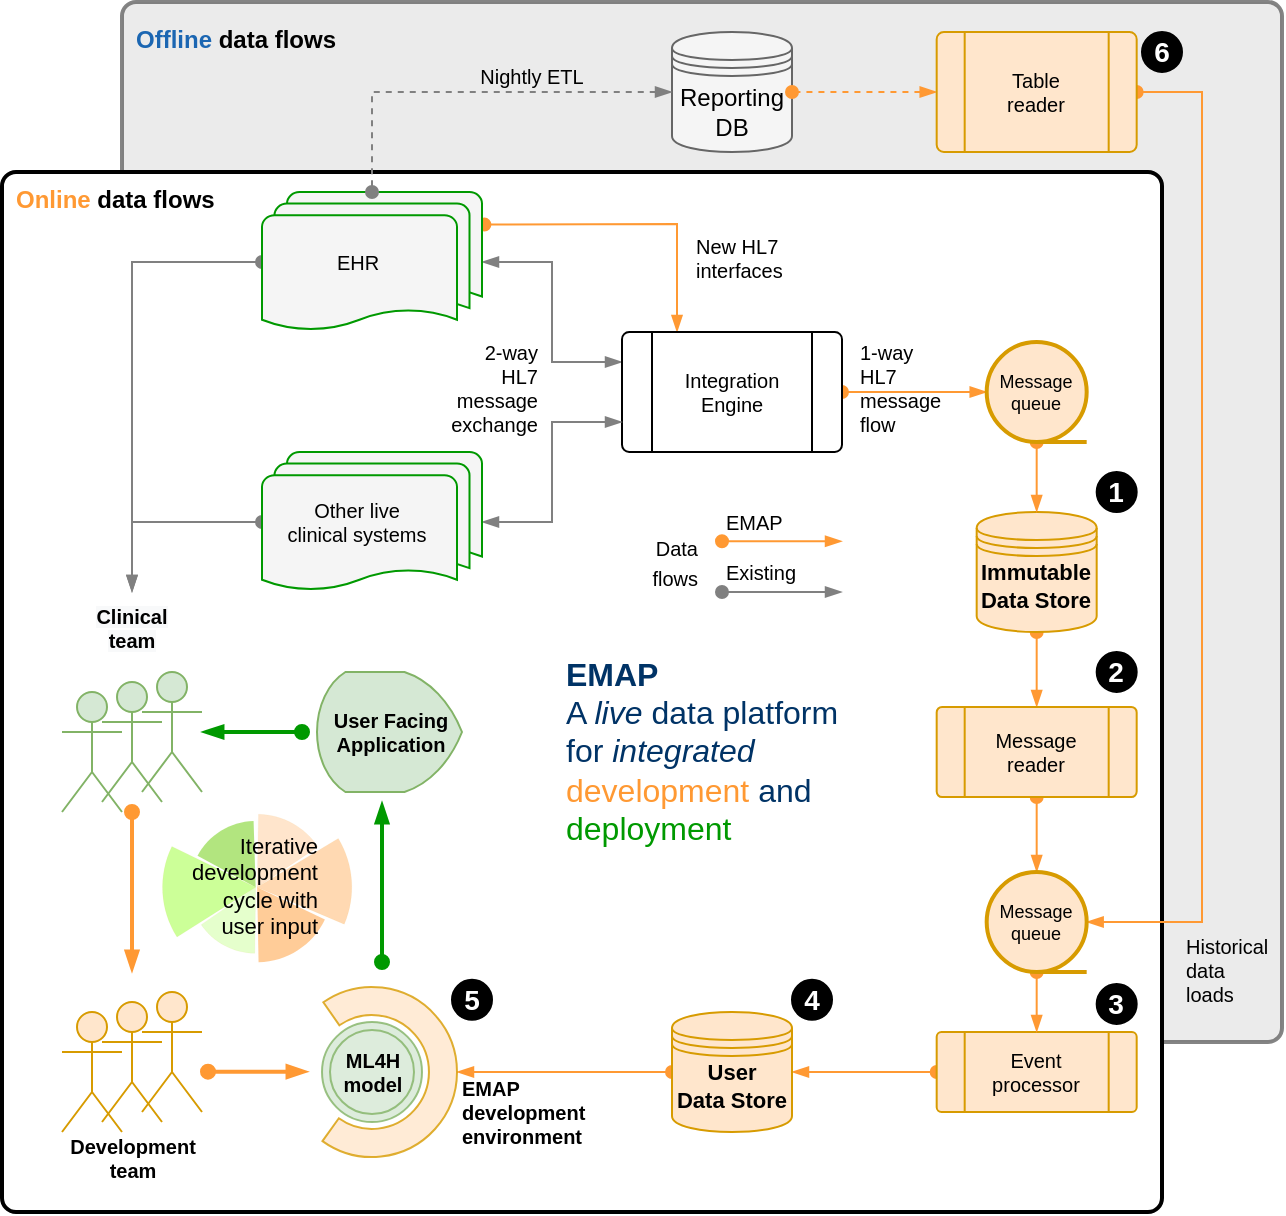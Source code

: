 <mxfile version="19.0.3" type="device"><diagram id="AGLjZ4bTWmo3PWsCuJTL" name="Page-1"><mxGraphModel dx="1202" dy="1212" grid="1" gridSize="10" guides="1" tooltips="1" connect="1" arrows="1" fold="1" page="1" pageScale="1" pageWidth="1654" pageHeight="1169" math="0" shadow="0"><root><mxCell id="0"/><mxCell id="1" parent="0"/><mxCell id="Xxeb_w5k-0lQKxWD1VdJ-54" value="" style="rounded=1;whiteSpace=wrap;html=1;absoluteArcSize=1;arcSize=14;strokeWidth=2;fontSize=10;align=center;verticalAlign=middle;strokeColor=#666666;gradientDirection=east;fillColor=#E6E6E6;opacity=80;" parent="1" vertex="1"><mxGeometry x="210" y="155" width="580" height="520" as="geometry"/></mxCell><mxCell id="Xxeb_w5k-0lQKxWD1VdJ-50" value="" style="rounded=1;whiteSpace=wrap;html=1;absoluteArcSize=1;arcSize=14;strokeWidth=2;fontSize=10;fillColor=#ffffff;align=center;verticalAlign=middle;" parent="1" vertex="1"><mxGeometry x="150" y="240" width="580" height="520" as="geometry"/></mxCell><mxCell id="Xxeb_w5k-0lQKxWD1VdJ-58" style="edgeStyle=elbowEdgeStyle;rounded=0;orthogonalLoop=1;jettySize=auto;html=1;exitX=1.011;exitY=0.233;exitDx=0;exitDy=0;exitPerimeter=0;entryX=0.25;entryY=0;entryDx=0;entryDy=0;fontSize=10;startArrow=oval;startFill=1;endArrow=blockThin;endFill=1;fillColor=#f8cecc;elbow=vertical;strokeColor=#FF9933;" parent="1" source="YOsguraXcIjrAALGB2yu-47" target="YOsguraXcIjrAALGB2yu-50" edge="1"><mxGeometry relative="1" as="geometry"><mxPoint x="400" y="295" as="sourcePoint"/><mxPoint x="470" y="345" as="targetPoint"/><Array as="points"><mxPoint x="460" y="266"/></Array></mxGeometry></mxCell><mxCell id="Xxeb_w5k-0lQKxWD1VdJ-47" style="edgeStyle=elbowEdgeStyle;rounded=0;orthogonalLoop=1;jettySize=auto;html=1;fontSize=10;startArrow=blockThin;startFill=1;endArrow=oval;endFill=1;fillColor=#ffffff;exitX=0.5;exitY=0;exitDx=0;exitDy=0;strokeColor=#808080;" parent="1" source="Xxeb_w5k-0lQKxWD1VdJ-44" edge="1"><mxGeometry relative="1" as="geometry"><mxPoint x="280" y="415" as="targetPoint"/><Array as="points"><mxPoint x="215" y="430"/></Array></mxGeometry></mxCell><mxCell id="Xxeb_w5k-0lQKxWD1VdJ-46" style="edgeStyle=none;rounded=0;orthogonalLoop=1;jettySize=auto;html=1;fontSize=10;startArrow=blockThin;startFill=1;endArrow=oval;endFill=1;fillColor=#ffffff;strokeWidth=2;strokeColor=#009900;" parent="1" source="Xxeb_w5k-0lQKxWD1VdJ-31" edge="1"><mxGeometry relative="1" as="geometry"><mxPoint x="300" y="520" as="targetPoint"/></mxGeometry></mxCell><mxCell id="Xxeb_w5k-0lQKxWD1VdJ-6" style="edgeStyle=none;rounded=0;orthogonalLoop=1;jettySize=auto;html=1;exitX=0.5;exitY=1;exitDx=0;exitDy=0;entryX=0.5;entryY=0;entryDx=0;entryDy=0;fontSize=10;startArrow=oval;startFill=1;endArrow=blockThin;endFill=1;fillColor=#ffffff;strokeColor=#FF9933;" parent="1" source="YOsguraXcIjrAALGB2yu-1" target="YOsguraXcIjrAALGB2yu-66" edge="1"><mxGeometry relative="1" as="geometry"/></mxCell><mxCell id="YOsguraXcIjrAALGB2yu-1" value="Immutable Data Store" style="shape=datastore;whiteSpace=wrap;html=1;fontSize=11;fillColor=#ffe6cc;strokeColor=#d79b00;fontStyle=1;spacing=0;spacingTop=-6;" parent="1" vertex="1"><mxGeometry x="637.34" y="410" width="60" height="60" as="geometry"/></mxCell><mxCell id="Xxeb_w5k-0lQKxWD1VdJ-17" style="edgeStyle=elbowEdgeStyle;rounded=0;orthogonalLoop=1;jettySize=auto;html=1;exitX=1;exitY=0.5;exitDx=0;exitDy=0;exitPerimeter=0;entryX=0;entryY=0.25;entryDx=0;entryDy=0;fontSize=10;startArrow=blockThin;startFill=1;endArrow=blockThin;endFill=1;fillColor=#ffffff;strokeColor=#808080;" parent="1" source="YOsguraXcIjrAALGB2yu-47" target="YOsguraXcIjrAALGB2yu-50" edge="1"><mxGeometry relative="1" as="geometry"/></mxCell><mxCell id="Xxeb_w5k-0lQKxWD1VdJ-49" style="edgeStyle=elbowEdgeStyle;rounded=0;orthogonalLoop=1;jettySize=auto;html=1;exitX=0.5;exitY=0;exitDx=0;exitDy=0;entryX=0;entryY=0.5;entryDx=0;entryDy=0;fontSize=10;startArrow=blockThin;startFill=1;endArrow=oval;endFill=1;fillColor=#ffffff;entryPerimeter=0;strokeColor=#808080;" parent="1" source="Xxeb_w5k-0lQKxWD1VdJ-44" target="YOsguraXcIjrAALGB2yu-47" edge="1"><mxGeometry relative="1" as="geometry"><Array as="points"><mxPoint x="215" y="370"/></Array></mxGeometry></mxCell><mxCell id="YOsguraXcIjrAALGB2yu-47" value="" style="strokeWidth=1;html=1;shape=mxgraph.flowchart.multi-document;whiteSpace=wrap;fillColor=#f5f5f5;verticalAlign=middle;strokeColor=#009900;" parent="1" vertex="1"><mxGeometry x="280" y="250" width="110" height="70" as="geometry"/></mxCell><mxCell id="Xxeb_w5k-0lQKxWD1VdJ-7" style="edgeStyle=none;rounded=0;orthogonalLoop=1;jettySize=auto;html=1;exitX=1;exitY=0.5;exitDx=0;exitDy=0;entryX=0;entryY=0.5;entryDx=0;entryDy=0;entryPerimeter=0;fontSize=10;startArrow=oval;startFill=1;endArrow=blockThin;endFill=1;fillColor=#ffffff;strokeColor=#FF9933;" parent="1" source="YOsguraXcIjrAALGB2yu-50" target="YOsguraXcIjrAALGB2yu-84" edge="1"><mxGeometry relative="1" as="geometry"/></mxCell><mxCell id="YOsguraXcIjrAALGB2yu-50" value="" style="verticalLabelPosition=bottom;verticalAlign=middle;html=1;shape=process;whiteSpace=wrap;rounded=1;size=0.14;arcSize=6;fontSize=10;" parent="1" vertex="1"><mxGeometry x="460" y="320" width="110" height="60" as="geometry"/></mxCell><mxCell id="YOsguraXcIjrAALGB2yu-59" value="EHR" style="text;html=1;strokeColor=none;fillColor=none;align=center;verticalAlign=middle;whiteSpace=wrap;rounded=0;fontSize=10;" parent="1" vertex="1"><mxGeometry x="307.5" y="275" width="40" height="20" as="geometry"/></mxCell><mxCell id="YOsguraXcIjrAALGB2yu-60" value="Integration&lt;br&gt;Engine" style="text;html=1;strokeColor=none;fillColor=none;align=center;verticalAlign=middle;whiteSpace=wrap;rounded=0;fontSize=10;" parent="1" vertex="1"><mxGeometry x="495" y="340" width="40" height="20" as="geometry"/></mxCell><mxCell id="YOsguraXcIjrAALGB2yu-64" value="2-way HL7&lt;br&gt;message exchange" style="text;html=1;strokeColor=none;fillColor=none;align=right;verticalAlign=middle;whiteSpace=wrap;rounded=0;fontSize=10;" parent="1" vertex="1"><mxGeometry x="380" y="318" width="40" height="60" as="geometry"/></mxCell><mxCell id="YOsguraXcIjrAALGB2yu-65" value="1-way HL7&lt;br&gt;message flow" style="text;html=1;strokeColor=none;fillColor=none;align=left;verticalAlign=middle;whiteSpace=wrap;rounded=0;fontSize=10;" parent="1" vertex="1"><mxGeometry x="577.34" y="318" width="40" height="60" as="geometry"/></mxCell><mxCell id="Xxeb_w5k-0lQKxWD1VdJ-4" style="edgeStyle=none;rounded=0;orthogonalLoop=1;jettySize=auto;html=1;exitX=0.5;exitY=1;exitDx=0;exitDy=0;entryX=0.5;entryY=0;entryDx=0;entryDy=0;entryPerimeter=0;fontSize=10;startArrow=oval;startFill=1;endArrow=blockThin;endFill=1;fillColor=#ffffff;strokeColor=#FF9933;" parent="1" source="YOsguraXcIjrAALGB2yu-66" target="Xxeb_w5k-0lQKxWD1VdJ-3" edge="1"><mxGeometry relative="1" as="geometry"/></mxCell><mxCell id="YOsguraXcIjrAALGB2yu-66" value="" style="verticalLabelPosition=bottom;verticalAlign=top;html=1;shape=process;whiteSpace=wrap;rounded=1;size=0.14;arcSize=6;fontSize=10;fillColor=#ffe6cc;strokeColor=#d79b00;" parent="1" vertex="1"><mxGeometry x="617.34" y="507.5" width="100" height="45" as="geometry"/></mxCell><mxCell id="YOsguraXcIjrAALGB2yu-67" value="Message&lt;br&gt;reader" style="text;html=1;fillColor=#ffe6cc;align=center;verticalAlign=middle;whiteSpace=wrap;rounded=0;fontSize=10;" parent="1" vertex="1"><mxGeometry x="647.34" y="520" width="40" height="20" as="geometry"/></mxCell><mxCell id="Xxeb_w5k-0lQKxWD1VdJ-10" style="edgeStyle=none;rounded=0;orthogonalLoop=1;jettySize=auto;html=1;exitX=0;exitY=0.5;exitDx=0;exitDy=0;entryX=1;entryY=0.5;entryDx=0;entryDy=0;fontSize=10;startArrow=oval;startFill=1;endArrow=blockThin;endFill=1;fillColor=#ffffff;strokeColor=#FF9933;" parent="1" source="YOsguraXcIjrAALGB2yu-68" target="Xxeb_w5k-0lQKxWD1VdJ-9" edge="1"><mxGeometry relative="1" as="geometry"/></mxCell><mxCell id="YOsguraXcIjrAALGB2yu-68" value="" style="verticalLabelPosition=bottom;verticalAlign=top;html=1;shape=process;whiteSpace=wrap;rounded=1;size=0.14;arcSize=6;fontSize=10;fillColor=#ffe6cc;strokeColor=#d79b00;" parent="1" vertex="1"><mxGeometry x="617.34" y="670" width="100" height="40" as="geometry"/></mxCell><mxCell id="YOsguraXcIjrAALGB2yu-69" value="Event processor" style="text;html=1;fillColor=#ffe6cc;align=center;verticalAlign=middle;whiteSpace=wrap;rounded=0;fontSize=10;" parent="1" vertex="1"><mxGeometry x="647.34" y="680" width="40" height="20" as="geometry"/></mxCell><mxCell id="YOsguraXcIjrAALGB2yu-70" value="&lt;font style=&quot;font-size: 12px&quot;&gt;Reporting&lt;br&gt;DB&lt;/font&gt;" style="shape=datastore;whiteSpace=wrap;html=1;fillColor=#f5f5f5;strokeColor=#666666;" parent="1" vertex="1"><mxGeometry x="485.0" y="170" width="60" height="60" as="geometry"/></mxCell><mxCell id="YOsguraXcIjrAALGB2yu-72" style="rounded=0;orthogonalLoop=1;jettySize=auto;html=1;entryX=0.5;entryY=0;entryDx=0;entryDy=0;fontSize=10;endArrow=oval;endFill=1;fillColor=#ffffff;startArrow=blockThin;startFill=1;exitX=0;exitY=0.5;exitDx=0;exitDy=0;entryPerimeter=0;edgeStyle=orthogonalEdgeStyle;dashed=1;strokeColor=#808080;" parent="1" source="YOsguraXcIjrAALGB2yu-70" target="YOsguraXcIjrAALGB2yu-47" edge="1"><mxGeometry relative="1" as="geometry"><mxPoint x="630.003" y="219.58" as="sourcePoint"/><mxPoint x="570" y="219.58" as="targetPoint"/></mxGeometry></mxCell><mxCell id="YOsguraXcIjrAALGB2yu-73" value="Nightly ETL" style="text;html=1;strokeColor=none;fillColor=none;align=center;verticalAlign=top;whiteSpace=wrap;rounded=0;fontSize=10;" parent="1" vertex="1"><mxGeometry x="375" y="180" width="80" height="30" as="geometry"/></mxCell><mxCell id="YOsguraXcIjrAALGB2yu-74" style="rounded=0;orthogonalLoop=1;jettySize=auto;html=1;fontSize=10;endArrow=oval;endFill=1;fillColor=#ffffff;startArrow=blockThin;startFill=1;exitX=0;exitY=0.5;exitDx=0;exitDy=0;edgeStyle=orthogonalEdgeStyle;dashed=1;entryX=1;entryY=0.5;entryDx=0;entryDy=0;strokeColor=#FF9933;" parent="1" source="YOsguraXcIjrAALGB2yu-75" target="YOsguraXcIjrAALGB2yu-70" edge="1"><mxGeometry relative="1" as="geometry"><mxPoint x="1025.0" y="217.32" as="sourcePoint"/><mxPoint x="710" y="230" as="targetPoint"/></mxGeometry></mxCell><mxCell id="Xxeb_w5k-0lQKxWD1VdJ-11" style="edgeStyle=elbowEdgeStyle;rounded=0;orthogonalLoop=1;jettySize=auto;html=1;exitX=1;exitY=0.5;exitDx=0;exitDy=0;fontSize=10;startArrow=oval;startFill=1;endArrow=blockThin;endFill=1;fillColor=#ffffff;elbow=vertical;entryX=1;entryY=0.5;entryDx=0;entryDy=0;entryPerimeter=0;strokeColor=#FF9933;" parent="1" source="YOsguraXcIjrAALGB2yu-75" target="Xxeb_w5k-0lQKxWD1VdJ-3" edge="1"><mxGeometry relative="1" as="geometry"><mxPoint x="720" y="610" as="targetPoint"/><Array as="points"><mxPoint x="750" y="440"/><mxPoint x="740" y="370"/><mxPoint x="760" y="610"/></Array></mxGeometry></mxCell><mxCell id="YOsguraXcIjrAALGB2yu-75" value="" style="verticalLabelPosition=bottom;verticalAlign=top;html=1;shape=process;whiteSpace=wrap;rounded=1;size=0.14;arcSize=6;fontSize=10;fillColor=#ffe6cc;strokeColor=#d79b00;" parent="1" vertex="1"><mxGeometry x="617.34" y="170" width="100" height="60" as="geometry"/></mxCell><mxCell id="YOsguraXcIjrAALGB2yu-76" value="Table&lt;br&gt;reader" style="text;html=1;strokeColor=none;fillColor=none;align=center;verticalAlign=middle;whiteSpace=wrap;rounded=0;fontSize=10;" parent="1" vertex="1"><mxGeometry x="647.34" y="190" width="40" height="20" as="geometry"/></mxCell><mxCell id="Xxeb_w5k-0lQKxWD1VdJ-8" style="edgeStyle=none;rounded=0;orthogonalLoop=1;jettySize=auto;html=1;exitX=0.5;exitY=1;exitDx=0;exitDy=0;exitPerimeter=0;entryX=0.5;entryY=0;entryDx=0;entryDy=0;fontSize=10;startArrow=oval;startFill=1;endArrow=blockThin;endFill=1;fillColor=#ffffff;strokeColor=#FF9933;" parent="1" source="YOsguraXcIjrAALGB2yu-84" target="YOsguraXcIjrAALGB2yu-1" edge="1"><mxGeometry relative="1" as="geometry"/></mxCell><mxCell id="YOsguraXcIjrAALGB2yu-84" value="Message queue" style="strokeWidth=2;html=1;shape=mxgraph.flowchart.sequential_data;whiteSpace=wrap;fontSize=9;fillColor=#ffe6cc;align=center;verticalAlign=middle;strokeColor=#d79b00;" parent="1" vertex="1"><mxGeometry x="642.34" y="325" width="50" height="50" as="geometry"/></mxCell><mxCell id="Xxeb_w5k-0lQKxWD1VdJ-5" style="edgeStyle=none;rounded=0;orthogonalLoop=1;jettySize=auto;html=1;exitX=0.5;exitY=1;exitDx=0;exitDy=0;exitPerimeter=0;entryX=0.5;entryY=0;entryDx=0;entryDy=0;fontSize=10;startArrow=oval;startFill=1;endArrow=blockThin;endFill=1;fillColor=#ffffff;strokeColor=#FF9933;" parent="1" source="Xxeb_w5k-0lQKxWD1VdJ-3" target="YOsguraXcIjrAALGB2yu-68" edge="1"><mxGeometry relative="1" as="geometry"/></mxCell><mxCell id="Xxeb_w5k-0lQKxWD1VdJ-3" value="Message queue" style="strokeWidth=2;html=1;shape=mxgraph.flowchart.sequential_data;whiteSpace=wrap;fontSize=9;fillColor=#ffe6cc;align=center;verticalAlign=middle;strokeColor=#d79b00;" parent="1" vertex="1"><mxGeometry x="642.34" y="590" width="50" height="50" as="geometry"/></mxCell><mxCell id="Xxeb_w5k-0lQKxWD1VdJ-37" style="edgeStyle=elbowEdgeStyle;rounded=0;orthogonalLoop=1;jettySize=auto;html=1;exitX=0;exitY=0.5;exitDx=0;exitDy=0;fontSize=10;startArrow=oval;startFill=1;endArrow=blockThin;endFill=1;fillColor=#ffffff;strokeColor=#FF9933;" parent="1" source="Xxeb_w5k-0lQKxWD1VdJ-9" target="PI1jIJRue8a1WFZ3D4rg-30" edge="1"><mxGeometry relative="1" as="geometry"><mxPoint x="385" y="690" as="targetPoint"/></mxGeometry></mxCell><mxCell id="Xxeb_w5k-0lQKxWD1VdJ-9" value="&lt;b style=&quot;font-size: 11px;&quot;&gt;User &lt;br style=&quot;font-size: 11px;&quot;&gt;Data Store&lt;/b&gt;" style="shape=datastore;whiteSpace=wrap;html=1;fontSize=11;fillColor=#ffe6cc;strokeColor=#d79b00;spacingTop=-6;" parent="1" vertex="1"><mxGeometry x="485" y="660" width="60" height="60" as="geometry"/></mxCell><mxCell id="Xxeb_w5k-0lQKxWD1VdJ-18" style="edgeStyle=elbowEdgeStyle;rounded=0;orthogonalLoop=1;jettySize=auto;html=1;exitX=1;exitY=0.5;exitDx=0;exitDy=0;exitPerimeter=0;entryX=0;entryY=0.75;entryDx=0;entryDy=0;fontSize=10;startArrow=blockThin;startFill=1;endArrow=blockThin;endFill=1;fillColor=#ffffff;strokeColor=#808080;" parent="1" source="Xxeb_w5k-0lQKxWD1VdJ-15" target="YOsguraXcIjrAALGB2yu-50" edge="1"><mxGeometry relative="1" as="geometry"/></mxCell><mxCell id="Xxeb_w5k-0lQKxWD1VdJ-15" value="" style="strokeWidth=1;html=1;shape=mxgraph.flowchart.multi-document;whiteSpace=wrap;fillColor=#f5f5f5;verticalAlign=middle;strokeColor=#009900;" parent="1" vertex="1"><mxGeometry x="280" y="380" width="110" height="70" as="geometry"/></mxCell><mxCell id="Xxeb_w5k-0lQKxWD1VdJ-16" value="Other live clinical systems" style="text;html=1;strokeColor=none;fillColor=none;align=center;verticalAlign=middle;whiteSpace=wrap;rounded=0;fontSize=10;" parent="1" vertex="1"><mxGeometry x="290" y="405" width="75" height="20" as="geometry"/></mxCell><mxCell id="Xxeb_w5k-0lQKxWD1VdJ-38" style="edgeStyle=elbowEdgeStyle;rounded=0;orthogonalLoop=1;jettySize=auto;html=1;fontSize=10;startArrow=oval;startFill=1;endArrow=blockThin;endFill=1;fillColor=#ffffff;strokeWidth=2;strokeColor=#009900;" parent="1" edge="1"><mxGeometry relative="1" as="geometry"><mxPoint x="340" y="635" as="sourcePoint"/><mxPoint x="340" y="555" as="targetPoint"/><Array as="points"><mxPoint x="340" y="575"/></Array></mxGeometry></mxCell><mxCell id="Xxeb_w5k-0lQKxWD1VdJ-21" value="&lt;b&gt;User Facing&lt;br&gt;Application&lt;br&gt;&lt;/b&gt;" style="strokeWidth=1;html=1;shape=mxgraph.flowchart.display;whiteSpace=wrap;fontSize=10;fillColor=#d5e8d4;align=center;verticalAlign=middle;flipV=1;flipH=1;strokeColor=#82b366;" parent="1" vertex="1"><mxGeometry x="307.5" y="490" width="72.5" height="60" as="geometry"/></mxCell><mxCell id="Xxeb_w5k-0lQKxWD1VdJ-45" style="rounded=0;orthogonalLoop=1;jettySize=auto;html=1;fontSize=10;startArrow=oval;startFill=1;endArrow=blockThin;endFill=1;fillColor=#ffffff;strokeWidth=2;strokeColor=#FF9933;" parent="1" edge="1"><mxGeometry relative="1" as="geometry"><mxPoint x="215" y="640" as="targetPoint"/><mxPoint x="215" y="560" as="sourcePoint"/></mxGeometry></mxCell><mxCell id="Xxeb_w5k-0lQKxWD1VdJ-30" value="" style="shape=umlActor;verticalLabelPosition=bottom;verticalAlign=top;html=1;fontSize=10;strokeWidth=1;fillColor=#d5e8d4;strokeColor=#82b366;" parent="1" vertex="1"><mxGeometry x="200" y="495" width="30" height="60" as="geometry"/></mxCell><mxCell id="Xxeb_w5k-0lQKxWD1VdJ-31" value="" style="shape=umlActor;verticalLabelPosition=bottom;verticalAlign=top;html=1;fontSize=10;strokeWidth=1;fillColor=#d5e8d4;strokeColor=#82b366;" parent="1" vertex="1"><mxGeometry x="220" y="490" width="30" height="60" as="geometry"/></mxCell><mxCell id="Xxeb_w5k-0lQKxWD1VdJ-32" value="" style="shape=umlActor;verticalLabelPosition=bottom;verticalAlign=top;html=1;fontSize=10;strokeWidth=1;fillColor=#d5e8d4;strokeColor=#82b366;" parent="1" vertex="1"><mxGeometry x="180" y="500" width="30" height="60" as="geometry"/></mxCell><mxCell id="Xxeb_w5k-0lQKxWD1VdJ-33" value="Development&lt;br&gt;team" style="shape=umlActor;verticalLabelPosition=bottom;verticalAlign=top;html=1;fontSize=10;strokeWidth=1;fillColor=#ffe6cc;strokeColor=#d79b00;fontStyle=1" parent="1" vertex="1"><mxGeometry x="200" y="655" width="30" height="60" as="geometry"/></mxCell><mxCell id="Xxeb_w5k-0lQKxWD1VdJ-34" value="" style="shape=umlActor;verticalLabelPosition=bottom;verticalAlign=top;html=1;fontSize=10;strokeWidth=1;fillColor=#ffe6cc;strokeColor=#d79b00;" parent="1" vertex="1"><mxGeometry x="220" y="650" width="30" height="60" as="geometry"/></mxCell><mxCell id="Xxeb_w5k-0lQKxWD1VdJ-35" value="" style="shape=umlActor;verticalLabelPosition=bottom;verticalAlign=top;html=1;fontSize=10;strokeWidth=1;fillColor=#ffe6cc;strokeColor=#d79b00;" parent="1" vertex="1"><mxGeometry x="180" y="660" width="30" height="60" as="geometry"/></mxCell><mxCell id="Xxeb_w5k-0lQKxWD1VdJ-44" value="&lt;meta charset=&quot;utf-8&quot;&gt;&lt;span style=&quot;color: rgb(0, 0, 0); font-family: helvetica; font-size: 10px; font-style: normal; letter-spacing: normal; text-indent: 0px; text-transform: none; word-spacing: 0px; background-color: rgb(248, 249, 250); display: inline; float: none;&quot;&gt;Clinical&lt;/span&gt;&lt;br style=&quot;color: rgb(0, 0, 0); font-family: helvetica; font-size: 10px; font-style: normal; letter-spacing: normal; text-indent: 0px; text-transform: none; word-spacing: 0px; background-color: rgb(248, 249, 250);&quot;&gt;&lt;span style=&quot;color: rgb(0, 0, 0); font-family: helvetica; font-size: 10px; font-style: normal; letter-spacing: normal; text-indent: 0px; text-transform: none; word-spacing: 0px; background-color: rgb(248, 249, 250); display: inline; float: none;&quot;&gt;team&lt;/span&gt;" style="text;whiteSpace=wrap;html=1;fontSize=10;align=center;fontStyle=1" parent="1" vertex="1"><mxGeometry x="185" y="450" width="60" height="40" as="geometry"/></mxCell><mxCell id="Xxeb_w5k-0lQKxWD1VdJ-52" value="&lt;b&gt;&lt;font color=&quot;#003366&quot;&gt;EMAP&lt;/font&gt;&lt;/b&gt;&lt;br&gt;&lt;font color=&quot;#003366&quot;&gt;A &lt;i&gt;live&lt;/i&gt; data platform &lt;br&gt;for &lt;i&gt;integrated &lt;/i&gt;&lt;/font&gt;&lt;br&gt;&lt;font color=&quot;#ff9933&quot;&gt;development&lt;/font&gt; &lt;font color=&quot;#003366&quot;&gt;and&lt;/font&gt; &lt;font color=&quot;#009900&quot;&gt;deployment&lt;/font&gt;" style="text;html=1;strokeColor=none;fillColor=none;align=left;verticalAlign=top;whiteSpace=wrap;rounded=0;fontSize=16;" parent="1" vertex="1"><mxGeometry x="430" y="475" width="140" height="110" as="geometry"/></mxCell><mxCell id="Xxeb_w5k-0lQKxWD1VdJ-55" value="&lt;font color=&quot;#1b66b2&quot;&gt;Offline&lt;/font&gt; data flows" style="text;html=1;strokeColor=none;fillColor=none;align=left;verticalAlign=top;whiteSpace=wrap;rounded=0;fontSize=12;fontStyle=1" parent="1" vertex="1"><mxGeometry x="215" y="160" width="160" height="30" as="geometry"/></mxCell><mxCell id="Xxeb_w5k-0lQKxWD1VdJ-57" value="&lt;font color=&quot;#ff9933&quot;&gt;Online&lt;/font&gt; data flows" style="text;html=1;strokeColor=none;fillColor=none;align=left;verticalAlign=top;whiteSpace=wrap;rounded=0;fontSize=12;fontStyle=1" parent="1" vertex="1"><mxGeometry x="155" y="240" width="160" height="30" as="geometry"/></mxCell><mxCell id="Xxeb_w5k-0lQKxWD1VdJ-64" value="&lt;font style=&quot;font-size: 10px&quot;&gt;Existing&lt;br&gt;&lt;/font&gt;" style="text;html=1;strokeColor=none;fillColor=none;align=left;verticalAlign=middle;whiteSpace=wrap;rounded=0;fontSize=12;" parent="1" vertex="1"><mxGeometry x="510" y="430" width="60" height="20" as="geometry"/></mxCell><mxCell id="Xxeb_w5k-0lQKxWD1VdJ-63" style="edgeStyle=none;rounded=0;orthogonalLoop=1;jettySize=auto;html=1;fontSize=10;startArrow=oval;startFill=1;endArrow=blockThin;endFill=1;fillColor=#ffffff;strokeColor=#808080;" parent="1" edge="1"><mxGeometry x="460" y="404.65" as="geometry"><mxPoint x="510" y="450" as="sourcePoint"/><mxPoint x="570" y="450" as="targetPoint"/></mxGeometry></mxCell><mxCell id="Xxeb_w5k-0lQKxWD1VdJ-65" value="&lt;font style=&quot;font-size: 10px&quot;&gt;EMAP&lt;br&gt;&lt;/font&gt;" style="text;html=1;strokeColor=none;fillColor=none;align=left;verticalAlign=middle;whiteSpace=wrap;rounded=0;fontSize=12;" parent="1" vertex="1"><mxGeometry x="510" y="404.65" width="60" height="20" as="geometry"/></mxCell><mxCell id="Xxeb_w5k-0lQKxWD1VdJ-66" style="edgeStyle=none;rounded=0;orthogonalLoop=1;jettySize=auto;html=1;fontSize=10;startArrow=oval;startFill=1;endArrow=blockThin;endFill=1;fillColor=#ffffff;strokeColor=#FF9933;" parent="1" edge="1"><mxGeometry x="460" y="404.65" as="geometry"><mxPoint x="510.0" y="424.65" as="sourcePoint"/><mxPoint x="570.0" y="424.65" as="targetPoint"/></mxGeometry></mxCell><mxCell id="Xxeb_w5k-0lQKxWD1VdJ-67" value="&lt;font style=&quot;font-size: 10px&quot;&gt;Data flows&lt;br&gt;&lt;/font&gt;" style="text;html=1;strokeColor=none;fillColor=none;align=right;verticalAlign=middle;whiteSpace=wrap;rounded=0;fontSize=12;" parent="1" vertex="1"><mxGeometry x="460" y="425.34" width="40" height="20" as="geometry"/></mxCell><mxCell id="Xxeb_w5k-0lQKxWD1VdJ-70" value="New HL7 interfaces" style="text;html=1;strokeColor=none;fillColor=none;align=left;verticalAlign=top;whiteSpace=wrap;rounded=0;fontSize=10;" parent="1" vertex="1"><mxGeometry x="495" y="265" width="40" height="35" as="geometry"/></mxCell><mxCell id="Xxeb_w5k-0lQKxWD1VdJ-71" value="Historical&lt;br&gt;data&lt;br&gt;&lt;div&gt;&lt;span&gt;loads&lt;/span&gt;&lt;/div&gt;" style="text;html=1;strokeColor=none;fillColor=none;align=left;verticalAlign=top;whiteSpace=wrap;rounded=0;fontSize=10;" parent="1" vertex="1"><mxGeometry x="740" y="615.34" width="50" height="54.66" as="geometry"/></mxCell><mxCell id="PI1jIJRue8a1WFZ3D4rg-30" value="" style="verticalLabelPosition=bottom;verticalAlign=top;html=1;shape=mxgraph.basic.partConcEllipse;startAngle=0.903;endAngle=0.599;arcWidth=0.33;shadow=0;sketch=0;fontFamily=Courier New;fontSize=11;strokeColor=#d79b00;strokeWidth=1;fillColor=#ffe6cc;gradientDirection=west;opacity=80;" parent="1" vertex="1"><mxGeometry x="292.5" y="647.5" width="85" height="85" as="geometry"/></mxCell><mxCell id="PI1jIJRue8a1WFZ3D4rg-33" value="" style="ellipse;shape=doubleEllipse;whiteSpace=wrap;html=1;aspect=fixed;shadow=0;sketch=0;fontFamily=Courier New;fontSize=11;strokeColor=#82b366;strokeWidth=1;fillColor=#d5e8d4;gradientDirection=west;align=center;verticalAlign=middle;opacity=80;" parent="1" vertex="1"><mxGeometry x="310" y="665" width="50" height="50" as="geometry"/></mxCell><mxCell id="PI1jIJRue8a1WFZ3D4rg-35" value="ML4H&lt;br&gt;model" style="text;html=1;strokeColor=none;fillColor=none;align=center;verticalAlign=middle;whiteSpace=wrap;rounded=0;fontSize=10;fontStyle=1" parent="1" vertex="1"><mxGeometry x="318.75" y="680" width="32.5" height="20" as="geometry"/></mxCell><mxCell id="PI1jIJRue8a1WFZ3D4rg-37" style="edgeStyle=none;rounded=0;orthogonalLoop=1;jettySize=auto;html=1;fontSize=10;startArrow=blockThin;startFill=1;endArrow=oval;endFill=1;fillColor=#ffffff;strokeWidth=2;strokeColor=#FF9933;" parent="1" edge="1"><mxGeometry relative="1" as="geometry"><mxPoint x="303" y="689.83" as="sourcePoint"/><mxPoint x="253" y="689.83" as="targetPoint"/></mxGeometry></mxCell><mxCell id="PI1jIJRue8a1WFZ3D4rg-2" value="" style="ellipse;whiteSpace=wrap;html=1;aspect=fixed;shadow=0;sketch=0;fontSize=20;fontColor=#003366;strokeWidth=2;gradientColor=none;gradientDirection=west;align=left;verticalAlign=bottom;fillColor=#FFFFFF;strokeColor=none;opacity=50;" parent="1" vertex="1"><mxGeometry x="230" y="550" width="96.0" height="96.0" as="geometry"/></mxCell><mxCell id="PI1jIJRue8a1WFZ3D4rg-3" value="" style="verticalLabelPosition=bottom;verticalAlign=top;html=1;shape=mxgraph.basic.pie;startAngle=0.321;endAngle=0.497;shadow=0;dashed=1;dashPattern=1 4;sketch=0;fontSize=20;strokeWidth=0;gradientDirection=west;opacity=50;strokeColor=none;fillColor=#FF9933;" parent="1" vertex="1"><mxGeometry x="239.762" y="559.762" width="75.117" height="75.117" as="geometry"/></mxCell><mxCell id="PI1jIJRue8a1WFZ3D4rg-4" value="" style="verticalLabelPosition=bottom;verticalAlign=top;html=1;shape=mxgraph.basic.pie;startAngle=0.003;endAngle=0.157;shadow=0;dashed=1;dashPattern=1 4;sketch=0;fontSize=20;strokeColor=#d79b00;strokeWidth=0;gradientDirection=west;opacity=50;fillColor=#FFCC99;" parent="1" vertex="1"><mxGeometry x="240.891" y="560.885" width="72.872" height="72.872" as="geometry"/></mxCell><mxCell id="PI1jIJRue8a1WFZ3D4rg-5" value="" style="verticalLabelPosition=bottom;verticalAlign=top;html=1;shape=mxgraph.basic.pie;startAngle=0.164;endAngle=0.314;shadow=0;dashed=1;dashPattern=1 4;sketch=0;fontSize=20;strokeColor=#d79b00;strokeWidth=0;gradientDirection=west;opacity=50;fillColor=#FFB366;" parent="1" vertex="1"><mxGeometry x="230" y="550" width="94.648" height="94.648" as="geometry"/></mxCell><mxCell id="PI1jIJRue8a1WFZ3D4rg-6" value="" style="verticalLabelPosition=bottom;verticalAlign=top;html=1;shape=mxgraph.basic.pie;startAngle=0.829;endAngle=0.995;shadow=0;dashed=1;dashPattern=1 4;sketch=0;fontSize=20;strokeWidth=0;gradientDirection=west;opacity=50;strokeColor=none;fillColor=#66CC00;" parent="1" vertex="1"><mxGeometry x="243.521" y="564.265" width="66.112" height="66.112" as="geometry"/></mxCell><mxCell id="PI1jIJRue8a1WFZ3D4rg-7" value="" style="verticalLabelPosition=bottom;verticalAlign=top;html=1;shape=mxgraph.basic.pie;startAngle=0.502;endAngle=0.654;shadow=0;dashed=1;dashPattern=1 4;sketch=0;fontSize=20;strokeColor=#d79b00;strokeWidth=0;gradientDirection=west;opacity=50;fillColor=#CCFF99;" parent="1" vertex="1"><mxGeometry x="243.521" y="564.265" width="66.112" height="66.112" as="geometry"/></mxCell><mxCell id="PI1jIJRue8a1WFZ3D4rg-8" value="" style="verticalLabelPosition=bottom;verticalAlign=top;html=1;shape=mxgraph.basic.pie;startAngle=0.66;endAngle=0.822;shadow=0;dashed=1;dashPattern=1 4;sketch=0;fontSize=20;strokeColor=#d79b00;strokeWidth=0;gradientDirection=west;opacity=50;fillColor=#99FF33;" parent="1" vertex="1"><mxGeometry x="230" y="550.744" width="93.157" height="93.157" as="geometry"/></mxCell><mxCell id="Xxeb_w5k-0lQKxWD1VdJ-40" value="Iterative development cycle with &lt;br style=&quot;font-size: 11px;&quot;&gt;user input" style="text;html=1;strokeColor=none;fillColor=none;align=right;verticalAlign=middle;whiteSpace=wrap;rounded=0;fontSize=11;" parent="1" vertex="1"><mxGeometry x="235" y="587.32" width="75" height="20" as="geometry"/></mxCell><mxCell id="PI1jIJRue8a1WFZ3D4rg-38" value="EMAP development environment" style="text;html=1;strokeColor=none;fillColor=none;align=left;verticalAlign=middle;whiteSpace=wrap;rounded=0;fontSize=10;fontStyle=1" parent="1" vertex="1"><mxGeometry x="377.5" y="700" width="32.5" height="20" as="geometry"/></mxCell><mxCell id="WUkqXBlPI3eUUypM9P9T-2" value="1" style="ellipse;whiteSpace=wrap;html=1;aspect=fixed;fillColor=#000000;strokeColor=default;fontColor=#ffffff;fontStyle=1;fontSize=14;" parent="1" vertex="1"><mxGeometry x="697.34" y="390" width="20" height="20" as="geometry"/></mxCell><mxCell id="WUkqXBlPI3eUUypM9P9T-3" value="2" style="ellipse;whiteSpace=wrap;html=1;aspect=fixed;fillColor=#000000;strokeColor=default;fontColor=#ffffff;fontStyle=1;fontSize=14;" parent="1" vertex="1"><mxGeometry x="697.34" y="480" width="20" height="20" as="geometry"/></mxCell><mxCell id="WUkqXBlPI3eUUypM9P9T-5" value="3" style="ellipse;whiteSpace=wrap;html=1;aspect=fixed;fillColor=#000000;strokeColor=default;fontColor=#ffffff;fontStyle=1;fontSize=14;" parent="1" vertex="1"><mxGeometry x="697.34" y="646" width="20" height="20" as="geometry"/></mxCell><mxCell id="WUkqXBlPI3eUUypM9P9T-6" value="4" style="ellipse;whiteSpace=wrap;html=1;aspect=fixed;fillColor=#000000;strokeColor=default;fontColor=#ffffff;fontStyle=1;fontSize=14;" parent="1" vertex="1"><mxGeometry x="545" y="643.9" width="20" height="20" as="geometry"/></mxCell><mxCell id="WUkqXBlPI3eUUypM9P9T-7" value="5" style="ellipse;whiteSpace=wrap;html=1;aspect=fixed;fillColor=#000000;strokeColor=default;fontColor=#ffffff;fontStyle=1;fontSize=14;" parent="1" vertex="1"><mxGeometry x="375" y="643.9" width="20" height="20" as="geometry"/></mxCell><mxCell id="WUkqXBlPI3eUUypM9P9T-8" value="6" style="ellipse;whiteSpace=wrap;html=1;aspect=fixed;fillColor=#000000;strokeColor=default;fontColor=#ffffff;fontStyle=1;fontSize=14;" parent="1" vertex="1"><mxGeometry x="720" y="170" width="20" height="20" as="geometry"/></mxCell></root></mxGraphModel></diagram></mxfile>